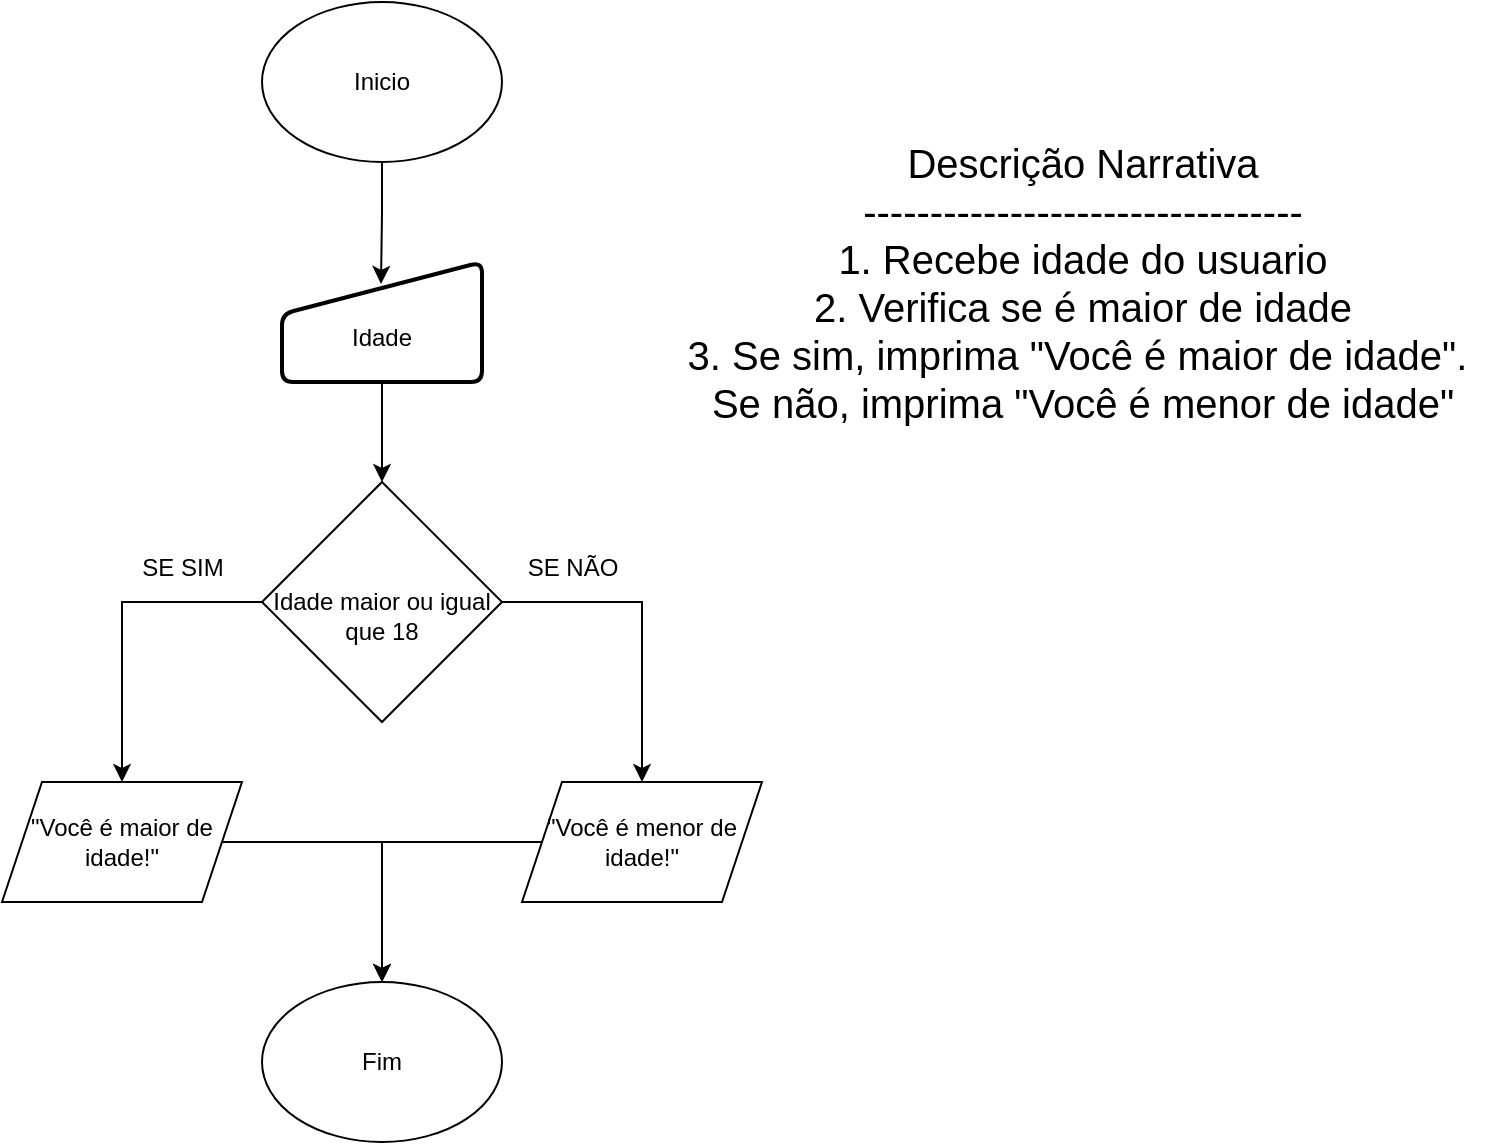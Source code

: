 <mxfile version="26.1.1">
  <diagram name="Página-1" id="QZRI5XEX4v3icSLjuebx">
    <mxGraphModel dx="1390" dy="1931" grid="1" gridSize="10" guides="1" tooltips="1" connect="1" arrows="1" fold="1" page="1" pageScale="1" pageWidth="827" pageHeight="1169" math="0" shadow="0">
      <root>
        <mxCell id="0" />
        <mxCell id="1" parent="0" />
        <mxCell id="OdFzUex_ETXGbU3qXnvS-63" value="Inicio" style="ellipse;whiteSpace=wrap;html=1;" vertex="1" parent="1">
          <mxGeometry x="140" y="-1130" width="120" height="80" as="geometry" />
        </mxCell>
        <mxCell id="OdFzUex_ETXGbU3qXnvS-67" style="edgeStyle=orthogonalEdgeStyle;rounded=0;orthogonalLoop=1;jettySize=auto;html=1;entryX=0.5;entryY=0;entryDx=0;entryDy=0;" edge="1" parent="1" source="OdFzUex_ETXGbU3qXnvS-64" target="OdFzUex_ETXGbU3qXnvS-66">
          <mxGeometry relative="1" as="geometry" />
        </mxCell>
        <mxCell id="OdFzUex_ETXGbU3qXnvS-64" value="&lt;div&gt;&lt;br&gt;&lt;/div&gt;&lt;div&gt;Idade&lt;/div&gt;" style="html=1;strokeWidth=2;shape=manualInput;whiteSpace=wrap;rounded=1;size=26;arcSize=11;" vertex="1" parent="1">
          <mxGeometry x="150" y="-1000" width="100" height="60" as="geometry" />
        </mxCell>
        <mxCell id="OdFzUex_ETXGbU3qXnvS-65" style="edgeStyle=orthogonalEdgeStyle;rounded=0;orthogonalLoop=1;jettySize=auto;html=1;entryX=0.495;entryY=0.183;entryDx=0;entryDy=0;entryPerimeter=0;" edge="1" parent="1" source="OdFzUex_ETXGbU3qXnvS-63" target="OdFzUex_ETXGbU3qXnvS-64">
          <mxGeometry relative="1" as="geometry" />
        </mxCell>
        <mxCell id="OdFzUex_ETXGbU3qXnvS-71" style="edgeStyle=orthogonalEdgeStyle;rounded=0;orthogonalLoop=1;jettySize=auto;html=1;" edge="1" parent="1" source="OdFzUex_ETXGbU3qXnvS-66" target="OdFzUex_ETXGbU3qXnvS-70">
          <mxGeometry relative="1" as="geometry" />
        </mxCell>
        <mxCell id="OdFzUex_ETXGbU3qXnvS-72" style="edgeStyle=orthogonalEdgeStyle;rounded=0;orthogonalLoop=1;jettySize=auto;html=1;entryX=0.5;entryY=0;entryDx=0;entryDy=0;" edge="1" parent="1" source="OdFzUex_ETXGbU3qXnvS-66" target="OdFzUex_ETXGbU3qXnvS-69">
          <mxGeometry relative="1" as="geometry" />
        </mxCell>
        <mxCell id="OdFzUex_ETXGbU3qXnvS-66" value="&lt;div&gt;&lt;br&gt;&lt;/div&gt;Idade maior ou igual que 18" style="rhombus;whiteSpace=wrap;html=1;" vertex="1" parent="1">
          <mxGeometry x="140" y="-890" width="120" height="120" as="geometry" />
        </mxCell>
        <mxCell id="OdFzUex_ETXGbU3qXnvS-76" style="edgeStyle=orthogonalEdgeStyle;rounded=0;orthogonalLoop=1;jettySize=auto;html=1;" edge="1" parent="1" source="OdFzUex_ETXGbU3qXnvS-69" target="OdFzUex_ETXGbU3qXnvS-75">
          <mxGeometry relative="1" as="geometry" />
        </mxCell>
        <mxCell id="OdFzUex_ETXGbU3qXnvS-69" value="&quot;Você é maior de idade!&quot;" style="shape=parallelogram;perimeter=parallelogramPerimeter;whiteSpace=wrap;html=1;fixedSize=1;" vertex="1" parent="1">
          <mxGeometry x="10" y="-740" width="120" height="60" as="geometry" />
        </mxCell>
        <mxCell id="OdFzUex_ETXGbU3qXnvS-77" style="edgeStyle=orthogonalEdgeStyle;rounded=0;orthogonalLoop=1;jettySize=auto;html=1;entryX=0.5;entryY=0;entryDx=0;entryDy=0;" edge="1" parent="1" source="OdFzUex_ETXGbU3qXnvS-70" target="OdFzUex_ETXGbU3qXnvS-75">
          <mxGeometry relative="1" as="geometry" />
        </mxCell>
        <mxCell id="OdFzUex_ETXGbU3qXnvS-70" value="&quot;Você é menor de idade!&quot;" style="shape=parallelogram;perimeter=parallelogramPerimeter;whiteSpace=wrap;html=1;fixedSize=1;" vertex="1" parent="1">
          <mxGeometry x="270" y="-740" width="120" height="60" as="geometry" />
        </mxCell>
        <mxCell id="OdFzUex_ETXGbU3qXnvS-73" value="SE SIM" style="text;html=1;align=center;verticalAlign=middle;resizable=0;points=[];autosize=1;strokeColor=none;fillColor=none;" vertex="1" parent="1">
          <mxGeometry x="70" y="-862" width="60" height="30" as="geometry" />
        </mxCell>
        <mxCell id="OdFzUex_ETXGbU3qXnvS-74" value="SE NÃO" style="text;html=1;align=center;verticalAlign=middle;resizable=0;points=[];autosize=1;strokeColor=none;fillColor=none;" vertex="1" parent="1">
          <mxGeometry x="260" y="-862" width="70" height="30" as="geometry" />
        </mxCell>
        <mxCell id="OdFzUex_ETXGbU3qXnvS-75" value="Fim" style="ellipse;whiteSpace=wrap;html=1;" vertex="1" parent="1">
          <mxGeometry x="140" y="-640" width="120" height="80" as="geometry" />
        </mxCell>
        <mxCell id="OdFzUex_ETXGbU3qXnvS-78" value="Descrição Narrativa&lt;div&gt;---------------------------------&lt;/div&gt;&lt;div&gt;1. Recebe idade do usuario&lt;/div&gt;&lt;div&gt;2. Verifica se é maior de idade&lt;/div&gt;&lt;div&gt;3. Se sim, imprima &quot;Você é maior de idade&quot;.&amp;nbsp;&lt;/div&gt;&lt;div&gt;Se não, imprima &quot;&lt;span style=&quot;background-color: transparent; color: light-dark(rgb(0, 0, 0), rgb(255, 255, 255));&quot;&gt;Você é menor de idade&quot;&lt;/span&gt;&lt;/div&gt;" style="text;html=1;align=center;verticalAlign=middle;resizable=0;points=[];autosize=1;strokeColor=none;fillColor=none;fontSize=20;" vertex="1" parent="1">
          <mxGeometry x="340" y="-1070" width="420" height="160" as="geometry" />
        </mxCell>
      </root>
    </mxGraphModel>
  </diagram>
</mxfile>
